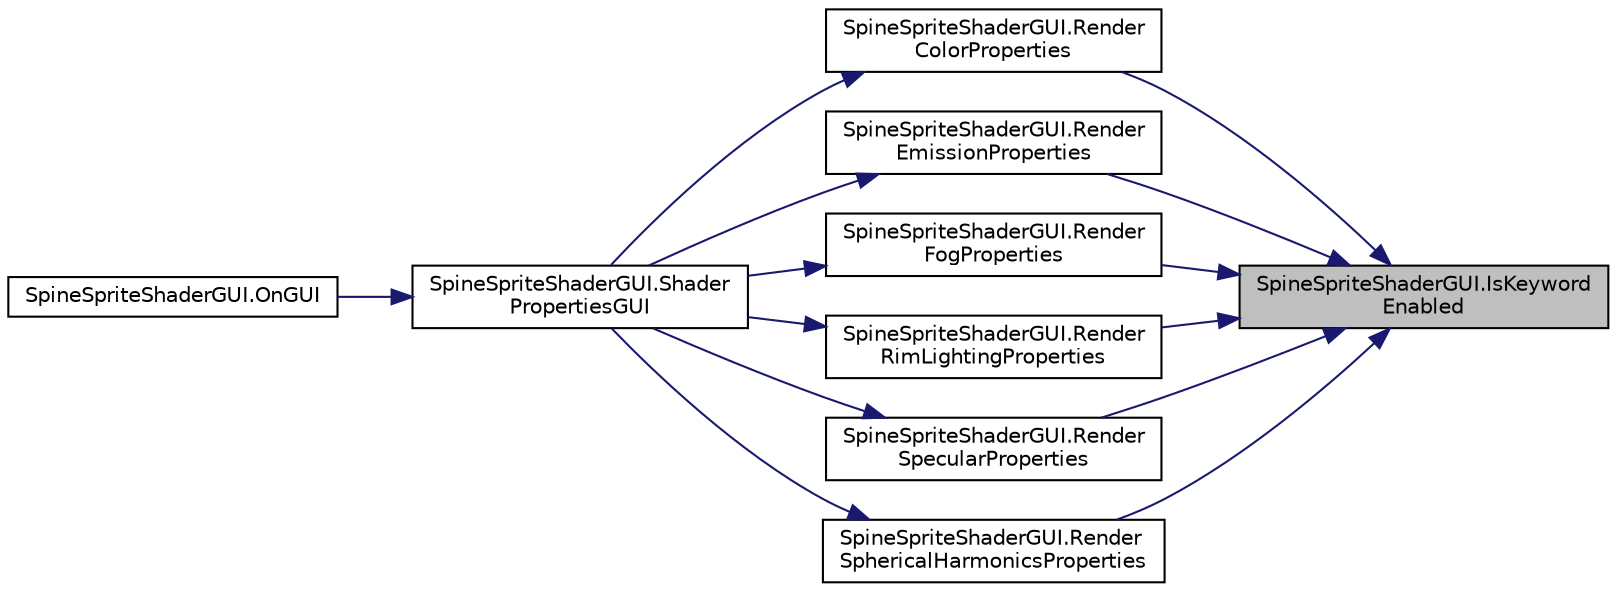 digraph "SpineSpriteShaderGUI.IsKeywordEnabled"
{
 // LATEX_PDF_SIZE
  edge [fontname="Helvetica",fontsize="10",labelfontname="Helvetica",labelfontsize="10"];
  node [fontname="Helvetica",fontsize="10",shape=record];
  rankdir="RL";
  Node1 [label="SpineSpriteShaderGUI.IsKeyword\lEnabled",height=0.2,width=0.4,color="black", fillcolor="grey75", style="filled", fontcolor="black",tooltip=" "];
  Node1 -> Node2 [dir="back",color="midnightblue",fontsize="10",style="solid"];
  Node2 [label="SpineSpriteShaderGUI.Render\lColorProperties",height=0.2,width=0.4,color="black", fillcolor="white", style="filled",URL="$class_spine_sprite_shader_g_u_i.html#afeb43e04966607b54f3da106978d0dd4",tooltip=" "];
  Node2 -> Node3 [dir="back",color="midnightblue",fontsize="10",style="solid"];
  Node3 [label="SpineSpriteShaderGUI.Shader\lPropertiesGUI",height=0.2,width=0.4,color="black", fillcolor="white", style="filled",URL="$class_spine_sprite_shader_g_u_i.html#a1088235c84c163a78b1f71fd3327e179",tooltip=" "];
  Node3 -> Node4 [dir="back",color="midnightblue",fontsize="10",style="solid"];
  Node4 [label="SpineSpriteShaderGUI.OnGUI",height=0.2,width=0.4,color="black", fillcolor="white", style="filled",URL="$class_spine_sprite_shader_g_u_i.html#a998a43129f59c07e3924f5334311331d",tooltip=" "];
  Node1 -> Node5 [dir="back",color="midnightblue",fontsize="10",style="solid"];
  Node5 [label="SpineSpriteShaderGUI.Render\lEmissionProperties",height=0.2,width=0.4,color="black", fillcolor="white", style="filled",URL="$class_spine_sprite_shader_g_u_i.html#a2a5acb4698e0364afe0e717cb508b2ae",tooltip=" "];
  Node5 -> Node3 [dir="back",color="midnightblue",fontsize="10",style="solid"];
  Node1 -> Node6 [dir="back",color="midnightblue",fontsize="10",style="solid"];
  Node6 [label="SpineSpriteShaderGUI.Render\lFogProperties",height=0.2,width=0.4,color="black", fillcolor="white", style="filled",URL="$class_spine_sprite_shader_g_u_i.html#a45cf5a934e93aaa51dde2fb0e5beb0ea",tooltip=" "];
  Node6 -> Node3 [dir="back",color="midnightblue",fontsize="10",style="solid"];
  Node1 -> Node7 [dir="back",color="midnightblue",fontsize="10",style="solid"];
  Node7 [label="SpineSpriteShaderGUI.Render\lRimLightingProperties",height=0.2,width=0.4,color="black", fillcolor="white", style="filled",URL="$class_spine_sprite_shader_g_u_i.html#a26f44bed6e38203aeba9c9cf3e2a0f2f",tooltip=" "];
  Node7 -> Node3 [dir="back",color="midnightblue",fontsize="10",style="solid"];
  Node1 -> Node8 [dir="back",color="midnightblue",fontsize="10",style="solid"];
  Node8 [label="SpineSpriteShaderGUI.Render\lSpecularProperties",height=0.2,width=0.4,color="black", fillcolor="white", style="filled",URL="$class_spine_sprite_shader_g_u_i.html#a83637450d1a228540559c54a51fe7901",tooltip=" "];
  Node8 -> Node3 [dir="back",color="midnightblue",fontsize="10",style="solid"];
  Node1 -> Node9 [dir="back",color="midnightblue",fontsize="10",style="solid"];
  Node9 [label="SpineSpriteShaderGUI.Render\lSphericalHarmonicsProperties",height=0.2,width=0.4,color="black", fillcolor="white", style="filled",URL="$class_spine_sprite_shader_g_u_i.html#a435d37c72b1a996f07351c3522c1212d",tooltip=" "];
  Node9 -> Node3 [dir="back",color="midnightblue",fontsize="10",style="solid"];
}
